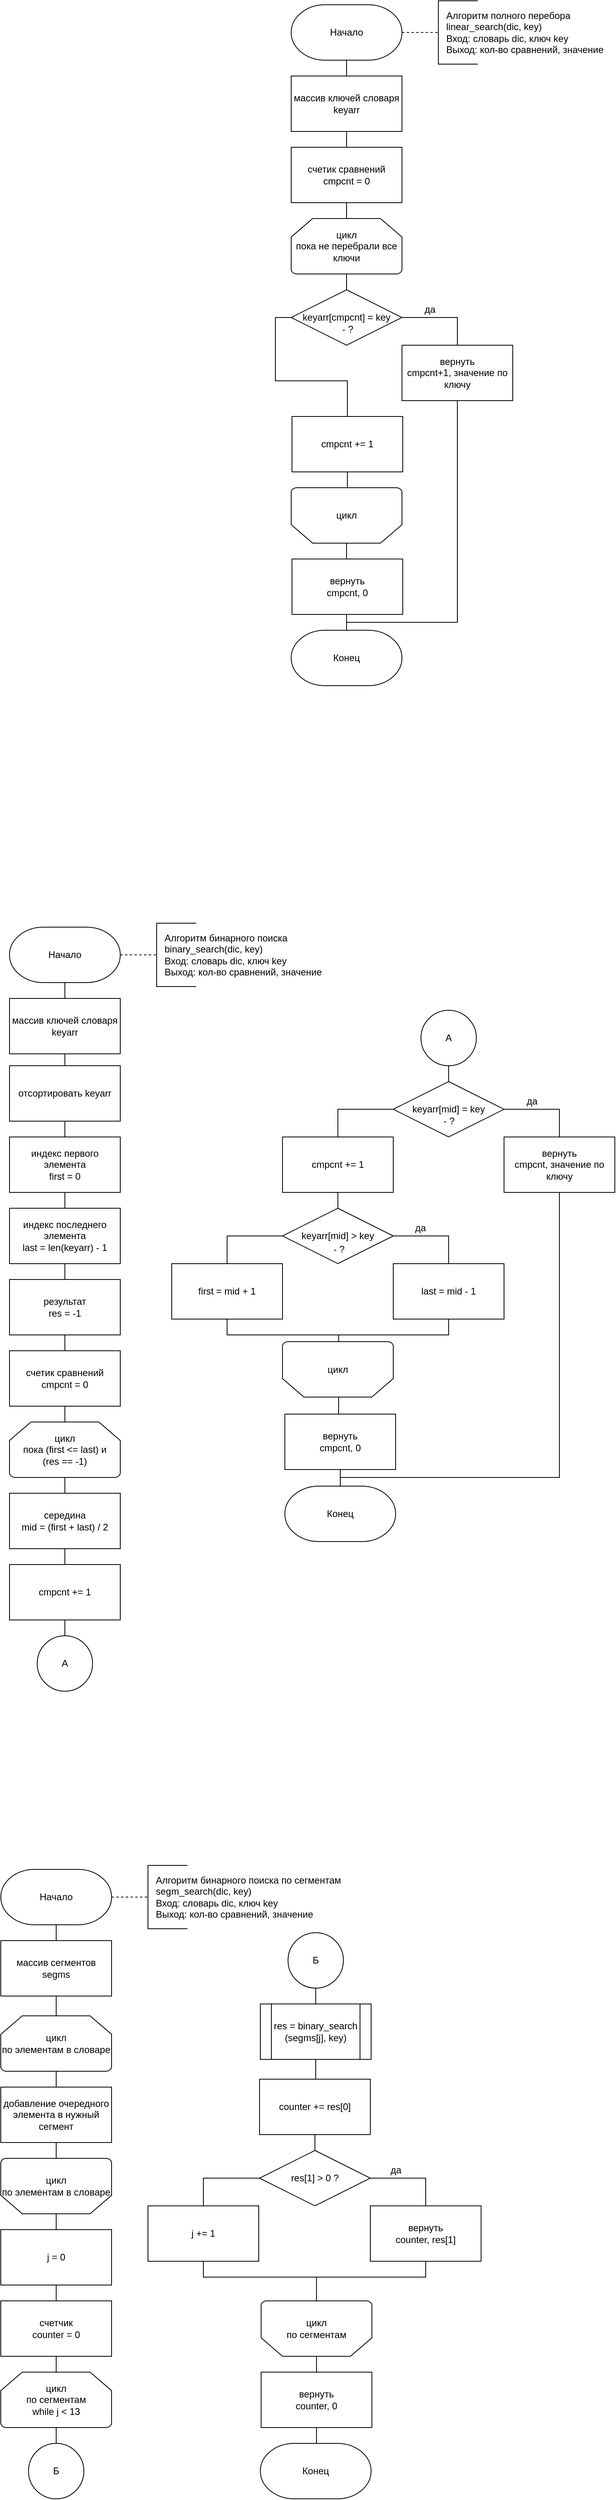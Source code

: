 <mxfile version="16.5.3" type="device"><diagram id="qD7uuQ1wmnW5SrdzAQ2x" name="Страница 1"><mxGraphModel dx="1374" dy="789" grid="1" gridSize="10" guides="1" tooltips="1" connect="1" arrows="1" fold="1" page="1" pageScale="1" pageWidth="827" pageHeight="1169" math="0" shadow="0"><root><mxCell id="0"/><mxCell id="1" parent="0"/><mxCell id="2qAkVk2IzRb8M_Sz5Cnt-39" style="edgeStyle=orthogonalEdgeStyle;rounded=0;orthogonalLoop=1;jettySize=auto;html=1;exitX=1;exitY=0.5;exitDx=0;exitDy=0;exitPerimeter=0;entryX=0;entryY=0.5;entryDx=0;entryDy=0;entryPerimeter=0;endArrow=none;endFill=0;dashed=1;" parent="1" source="2qAkVk2IzRb8M_Sz5Cnt-1" target="2qAkVk2IzRb8M_Sz5Cnt-38" edge="1"><mxGeometry relative="1" as="geometry"/></mxCell><mxCell id="YPpUeARq1EcPtLlWYPrM-26" value="" style="edgeStyle=orthogonalEdgeStyle;rounded=0;orthogonalLoop=1;jettySize=auto;html=1;endArrow=none;endFill=0;" parent="1" source="2qAkVk2IzRb8M_Sz5Cnt-1" target="YPpUeARq1EcPtLlWYPrM-1" edge="1"><mxGeometry relative="1" as="geometry"/></mxCell><mxCell id="2qAkVk2IzRb8M_Sz5Cnt-1" value="Начало" style="strokeWidth=1;html=1;shape=mxgraph.flowchart.terminator;whiteSpace=wrap;" parent="1" vertex="1"><mxGeometry x="392" y="30" width="140" height="70" as="geometry"/></mxCell><mxCell id="2qAkVk2IzRb8M_Sz5Cnt-38" value="" style="strokeWidth=1;html=1;shape=mxgraph.flowchart.annotation_1;align=left;pointerEvents=1;" parent="1" vertex="1"><mxGeometry x="578" y="25" width="50" height="80" as="geometry"/></mxCell><mxCell id="2qAkVk2IzRb8M_Sz5Cnt-40" value="Алгоритм полного перебора&lt;br&gt;&lt;div&gt;&lt;span&gt;linear_search(dic, key)&lt;/span&gt;&lt;/div&gt;&lt;div&gt;&lt;span&gt;Вход: словарь dic, ключ key&lt;/span&gt;&lt;/div&gt;&lt;div&gt;Выход: кол-во сравнений, значение&lt;/div&gt;" style="text;html=1;align=left;verticalAlign=middle;resizable=0;points=[];autosize=1;strokeColor=none;" parent="1" vertex="1"><mxGeometry x="586" y="35" width="210" height="60" as="geometry"/></mxCell><mxCell id="4c---CPrG4lABsL4aUCO-12" value="да" style="text;html=1;align=center;verticalAlign=middle;resizable=0;points=[];autosize=1;strokeColor=none;" parent="1" vertex="1"><mxGeometry x="552" y="405" width="30" height="20" as="geometry"/></mxCell><mxCell id="Cf6Racgfk7xzD6FPGgdf-12" value="" style="edgeStyle=orthogonalEdgeStyle;rounded=0;orthogonalLoop=1;jettySize=auto;html=1;endArrow=none;endFill=0;" parent="1" source="YPpUeARq1EcPtLlWYPrM-1" target="Cf6Racgfk7xzD6FPGgdf-2" edge="1"><mxGeometry relative="1" as="geometry"/></mxCell><mxCell id="YPpUeARq1EcPtLlWYPrM-1" value="массив ключей словаря&lt;br&gt;keyarr" style="rounded=0;whiteSpace=wrap;html=1;strokeWidth=1;" parent="1" vertex="1"><mxGeometry x="392" y="120" width="140" height="70" as="geometry"/></mxCell><mxCell id="Cf6Racgfk7xzD6FPGgdf-4" style="edgeStyle=orthogonalEdgeStyle;rounded=0;orthogonalLoop=1;jettySize=auto;html=1;exitX=1;exitY=0.5;exitDx=0;exitDy=0;exitPerimeter=0;entryX=0.5;entryY=0;entryDx=0;entryDy=0;endArrow=none;endFill=0;" parent="1" source="YPpUeARq1EcPtLlWYPrM-2" target="YPpUeARq1EcPtLlWYPrM-9" edge="1"><mxGeometry relative="1" as="geometry"/></mxCell><mxCell id="Cf6Racgfk7xzD6FPGgdf-5" style="edgeStyle=orthogonalEdgeStyle;rounded=0;orthogonalLoop=1;jettySize=auto;html=1;exitX=0;exitY=0.5;exitDx=0;exitDy=0;exitPerimeter=0;entryX=0.5;entryY=0;entryDx=0;entryDy=0;endArrow=none;endFill=0;" parent="1" source="YPpUeARq1EcPtLlWYPrM-2" target="YPpUeARq1EcPtLlWYPrM-12" edge="1"><mxGeometry relative="1" as="geometry"/></mxCell><mxCell id="YPpUeARq1EcPtLlWYPrM-2" value="keyarr[cmpcnt] = key" style="strokeWidth=1;html=1;shape=mxgraph.flowchart.decision;whiteSpace=wrap;" parent="1" vertex="1"><mxGeometry x="392" y="390" width="140" height="70" as="geometry"/></mxCell><mxCell id="Cf6Racgfk7xzD6FPGgdf-11" style="edgeStyle=orthogonalEdgeStyle;rounded=0;orthogonalLoop=1;jettySize=auto;html=1;exitX=0.5;exitY=1;exitDx=0;exitDy=0;endArrow=none;endFill=0;entryX=0.5;entryY=0;entryDx=0;entryDy=0;entryPerimeter=0;" parent="1" source="YPpUeARq1EcPtLlWYPrM-9" target="Cf6Racgfk7xzD6FPGgdf-9" edge="1"><mxGeometry relative="1" as="geometry"><mxPoint x="640" y="830" as="targetPoint"/><Array as="points"><mxPoint x="602" y="810"/><mxPoint x="462" y="810"/></Array></mxGeometry></mxCell><mxCell id="YPpUeARq1EcPtLlWYPrM-9" value="вернуть&lt;br&gt;cmpcnt+1, значение по ключу" style="rounded=0;whiteSpace=wrap;html=1;strokeWidth=1;" parent="1" vertex="1"><mxGeometry x="532" y="460" width="140" height="70" as="geometry"/></mxCell><mxCell id="Cf6Racgfk7xzD6FPGgdf-7" value="" style="edgeStyle=orthogonalEdgeStyle;rounded=0;orthogonalLoop=1;jettySize=auto;html=1;endArrow=none;endFill=0;" parent="1" source="YPpUeARq1EcPtLlWYPrM-12" target="Cf6Racgfk7xzD6FPGgdf-6" edge="1"><mxGeometry relative="1" as="geometry"/></mxCell><mxCell id="YPpUeARq1EcPtLlWYPrM-12" value="cmpcnt += 1" style="rounded=0;whiteSpace=wrap;html=1;strokeWidth=1;" parent="1" vertex="1"><mxGeometry x="393" y="550" width="140" height="70" as="geometry"/></mxCell><mxCell id="YPpUeARq1EcPtLlWYPrM-30" value="A" style="ellipse;whiteSpace=wrap;html=1;aspect=fixed;strokeWidth=1;" parent="1" vertex="1"><mxGeometry x="71" y="2090" width="70" height="70" as="geometry"/></mxCell><mxCell id="Cf6Racgfk7xzD6FPGgdf-1" value="счетик сравнений&lt;br&gt;cmpcnt = 0" style="rounded=0;whiteSpace=wrap;html=1;strokeWidth=1;" parent="1" vertex="1"><mxGeometry x="392" y="210" width="140" height="70" as="geometry"/></mxCell><mxCell id="Cf6Racgfk7xzD6FPGgdf-14" style="edgeStyle=orthogonalEdgeStyle;rounded=0;orthogonalLoop=1;jettySize=auto;html=1;exitX=0.5;exitY=1;exitDx=0;exitDy=0;exitPerimeter=0;entryX=0.5;entryY=0;entryDx=0;entryDy=0;entryPerimeter=0;endArrow=none;endFill=0;" parent="1" source="Cf6Racgfk7xzD6FPGgdf-2" target="YPpUeARq1EcPtLlWYPrM-2" edge="1"><mxGeometry relative="1" as="geometry"/></mxCell><mxCell id="Cf6Racgfk7xzD6FPGgdf-2" value="цикл&lt;br&gt;пока не перебрали все ключи" style="strokeWidth=1;html=1;shape=mxgraph.flowchart.loop_limit;whiteSpace=wrap;" parent="1" vertex="1"><mxGeometry x="392" y="300" width="140" height="70" as="geometry"/></mxCell><mxCell id="Cf6Racgfk7xzD6FPGgdf-3" value="- ?" style="text;html=1;align=center;verticalAlign=middle;resizable=0;points=[];autosize=1;strokeColor=none;fillColor=none;" parent="1" vertex="1"><mxGeometry x="448" y="430" width="30" height="20" as="geometry"/></mxCell><mxCell id="Cf6Racgfk7xzD6FPGgdf-10" value="" style="edgeStyle=orthogonalEdgeStyle;rounded=0;orthogonalLoop=1;jettySize=auto;html=1;endArrow=none;endFill=0;" parent="1" source="Cf6Racgfk7xzD6FPGgdf-6" target="Cf6Racgfk7xzD6FPGgdf-9" edge="1"><mxGeometry relative="1" as="geometry"/></mxCell><mxCell id="Cf6Racgfk7xzD6FPGgdf-6" value="цикл" style="strokeWidth=1;html=1;shape=mxgraph.flowchart.loop_limit;whiteSpace=wrap;direction=west;" parent="1" vertex="1"><mxGeometry x="392" y="640" width="140" height="70" as="geometry"/></mxCell><mxCell id="Cf6Racgfk7xzD6FPGgdf-8" value="вернуть&lt;br&gt;cmpcnt, 0" style="rounded=0;whiteSpace=wrap;html=1;strokeWidth=1;" parent="1" vertex="1"><mxGeometry x="393" y="730" width="140" height="70" as="geometry"/></mxCell><mxCell id="Cf6Racgfk7xzD6FPGgdf-9" value="Конец" style="strokeWidth=1;html=1;shape=mxgraph.flowchart.terminator;whiteSpace=wrap;" parent="1" vertex="1"><mxGeometry x="392" y="820" width="140" height="70" as="geometry"/></mxCell><mxCell id="Cf6Racgfk7xzD6FPGgdf-15" style="edgeStyle=orthogonalEdgeStyle;rounded=0;orthogonalLoop=1;jettySize=auto;html=1;exitX=1;exitY=0.5;exitDx=0;exitDy=0;exitPerimeter=0;entryX=0;entryY=0.5;entryDx=0;entryDy=0;entryPerimeter=0;endArrow=none;endFill=0;dashed=1;" parent="1" source="Cf6Racgfk7xzD6FPGgdf-17" target="Cf6Racgfk7xzD6FPGgdf-18" edge="1"><mxGeometry relative="1" as="geometry"/></mxCell><mxCell id="Cf6Racgfk7xzD6FPGgdf-16" value="" style="edgeStyle=orthogonalEdgeStyle;rounded=0;orthogonalLoop=1;jettySize=auto;html=1;endArrow=none;endFill=0;" parent="1" source="Cf6Racgfk7xzD6FPGgdf-17" target="Cf6Racgfk7xzD6FPGgdf-22" edge="1"><mxGeometry relative="1" as="geometry"/></mxCell><mxCell id="Cf6Racgfk7xzD6FPGgdf-17" value="Начало" style="strokeWidth=1;html=1;shape=mxgraph.flowchart.terminator;whiteSpace=wrap;" parent="1" vertex="1"><mxGeometry x="36" y="1195" width="140" height="70" as="geometry"/></mxCell><mxCell id="Cf6Racgfk7xzD6FPGgdf-18" value="" style="strokeWidth=1;html=1;shape=mxgraph.flowchart.annotation_1;align=left;pointerEvents=1;" parent="1" vertex="1"><mxGeometry x="222" y="1190" width="50" height="80" as="geometry"/></mxCell><mxCell id="Cf6Racgfk7xzD6FPGgdf-19" value="Алгоритм бинарного поиска&lt;br&gt;&lt;div&gt;&lt;span&gt;binary_search(dic, key)&lt;/span&gt;&lt;/div&gt;&lt;div&gt;&lt;span&gt;Вход: словарь dic, ключ key&lt;/span&gt;&lt;/div&gt;&lt;div&gt;Выход: кол-во сравнений, значение&lt;/div&gt;" style="text;html=1;align=left;verticalAlign=middle;resizable=0;points=[];autosize=1;strokeColor=none;" parent="1" vertex="1"><mxGeometry x="230" y="1200" width="210" height="60" as="geometry"/></mxCell><mxCell id="Cf6Racgfk7xzD6FPGgdf-20" value="да" style="text;html=1;align=center;verticalAlign=middle;resizable=0;points=[];autosize=1;strokeColor=none;" parent="1" vertex="1"><mxGeometry x="681" y="1405" width="30" height="20" as="geometry"/></mxCell><mxCell id="Cf6Racgfk7xzD6FPGgdf-71" style="edgeStyle=orthogonalEdgeStyle;rounded=0;orthogonalLoop=1;jettySize=auto;html=1;exitX=0.5;exitY=1;exitDx=0;exitDy=0;entryX=0.5;entryY=0;entryDx=0;entryDy=0;endArrow=none;endFill=0;" parent="1" source="Cf6Racgfk7xzD6FPGgdf-22" target="Cf6Racgfk7xzD6FPGgdf-38" edge="1"><mxGeometry relative="1" as="geometry"/></mxCell><mxCell id="Cf6Racgfk7xzD6FPGgdf-22" value="массив ключей словаря&lt;br&gt;keyarr" style="rounded=0;whiteSpace=wrap;html=1;strokeWidth=1;" parent="1" vertex="1"><mxGeometry x="36" y="1285" width="140" height="70" as="geometry"/></mxCell><mxCell id="Cf6Racgfk7xzD6FPGgdf-72" value="" style="edgeStyle=orthogonalEdgeStyle;rounded=0;orthogonalLoop=1;jettySize=auto;html=1;endArrow=none;endFill=0;" parent="1" source="Cf6Racgfk7xzD6FPGgdf-38" target="Cf6Racgfk7xzD6FPGgdf-40" edge="1"><mxGeometry relative="1" as="geometry"/></mxCell><mxCell id="Cf6Racgfk7xzD6FPGgdf-38" value="отсортировать keyarr" style="rounded=0;whiteSpace=wrap;html=1;strokeWidth=1;" parent="1" vertex="1"><mxGeometry x="36" y="1370" width="140" height="70" as="geometry"/></mxCell><mxCell id="Cf6Racgfk7xzD6FPGgdf-39" value="индекс первого элемента&lt;br&gt;first = 0" style="rounded=0;whiteSpace=wrap;html=1;strokeWidth=1;" parent="1" vertex="1"><mxGeometry x="36" y="1460" width="140" height="70" as="geometry"/></mxCell><mxCell id="Cf6Racgfk7xzD6FPGgdf-73" value="" style="edgeStyle=orthogonalEdgeStyle;rounded=0;orthogonalLoop=1;jettySize=auto;html=1;endArrow=none;endFill=0;" parent="1" source="Cf6Racgfk7xzD6FPGgdf-40" target="Cf6Racgfk7xzD6FPGgdf-41" edge="1"><mxGeometry relative="1" as="geometry"/></mxCell><mxCell id="Cf6Racgfk7xzD6FPGgdf-40" value="индекс последнего элемента&lt;br&gt;last = len(keyarr) - 1" style="rounded=0;whiteSpace=wrap;html=1;strokeWidth=1;" parent="1" vertex="1"><mxGeometry x="36" y="1550" width="140" height="70" as="geometry"/></mxCell><mxCell id="Cf6Racgfk7xzD6FPGgdf-74" value="" style="edgeStyle=orthogonalEdgeStyle;rounded=0;orthogonalLoop=1;jettySize=auto;html=1;endArrow=none;endFill=0;" parent="1" source="Cf6Racgfk7xzD6FPGgdf-41" target="Cf6Racgfk7xzD6FPGgdf-43" edge="1"><mxGeometry relative="1" as="geometry"/></mxCell><mxCell id="Cf6Racgfk7xzD6FPGgdf-41" value="результат&lt;br&gt;res = -1" style="rounded=0;whiteSpace=wrap;html=1;strokeWidth=1;" parent="1" vertex="1"><mxGeometry x="36" y="1640" width="140" height="70" as="geometry"/></mxCell><mxCell id="Cf6Racgfk7xzD6FPGgdf-75" value="" style="edgeStyle=orthogonalEdgeStyle;rounded=0;orthogonalLoop=1;jettySize=auto;html=1;endArrow=none;endFill=0;" parent="1" source="Cf6Racgfk7xzD6FPGgdf-43" target="Cf6Racgfk7xzD6FPGgdf-45" edge="1"><mxGeometry relative="1" as="geometry"/></mxCell><mxCell id="Cf6Racgfk7xzD6FPGgdf-43" value="цикл&lt;br&gt;пока (first &amp;lt;= last) и&lt;br&gt;(res == -1)" style="strokeWidth=1;html=1;shape=mxgraph.flowchart.loop_limit;whiteSpace=wrap;" parent="1" vertex="1"><mxGeometry x="36" y="1820" width="140" height="70" as="geometry"/></mxCell><mxCell id="Cf6Racgfk7xzD6FPGgdf-44" value="середина&lt;br&gt;mid = (first + last) / 2" style="rounded=0;whiteSpace=wrap;html=1;strokeWidth=1;" parent="1" vertex="1"><mxGeometry x="36" y="1910" width="140" height="70" as="geometry"/></mxCell><mxCell id="Cf6Racgfk7xzD6FPGgdf-76" value="" style="edgeStyle=orthogonalEdgeStyle;rounded=0;orthogonalLoop=1;jettySize=auto;html=1;endArrow=none;endFill=0;" parent="1" source="Cf6Racgfk7xzD6FPGgdf-45" target="YPpUeARq1EcPtLlWYPrM-30" edge="1"><mxGeometry relative="1" as="geometry"/></mxCell><mxCell id="Cf6Racgfk7xzD6FPGgdf-45" value="cmpcnt += 1" style="rounded=0;whiteSpace=wrap;html=1;strokeWidth=1;" parent="1" vertex="1"><mxGeometry x="36" y="2000" width="140" height="70" as="geometry"/></mxCell><mxCell id="Cf6Racgfk7xzD6FPGgdf-48" value="" style="edgeStyle=orthogonalEdgeStyle;rounded=0;orthogonalLoop=1;jettySize=auto;html=1;endArrow=none;endFill=0;" parent="1" source="Cf6Racgfk7xzD6FPGgdf-46" target="Cf6Racgfk7xzD6FPGgdf-47" edge="1"><mxGeometry relative="1" as="geometry"/></mxCell><mxCell id="Cf6Racgfk7xzD6FPGgdf-46" value="A" style="ellipse;whiteSpace=wrap;html=1;aspect=fixed;strokeWidth=1;" parent="1" vertex="1"><mxGeometry x="556" y="1300" width="70" height="70" as="geometry"/></mxCell><mxCell id="Cf6Racgfk7xzD6FPGgdf-51" style="edgeStyle=orthogonalEdgeStyle;rounded=0;orthogonalLoop=1;jettySize=auto;html=1;exitX=1;exitY=0.5;exitDx=0;exitDy=0;exitPerimeter=0;entryX=0.5;entryY=0;entryDx=0;entryDy=0;endArrow=none;endFill=0;" parent="1" source="Cf6Racgfk7xzD6FPGgdf-47" target="Cf6Racgfk7xzD6FPGgdf-50" edge="1"><mxGeometry relative="1" as="geometry"/></mxCell><mxCell id="Cf6Racgfk7xzD6FPGgdf-53" style="edgeStyle=orthogonalEdgeStyle;rounded=0;orthogonalLoop=1;jettySize=auto;html=1;exitX=0;exitY=0.5;exitDx=0;exitDy=0;exitPerimeter=0;entryX=0.5;entryY=0;entryDx=0;entryDy=0;endArrow=none;endFill=0;" parent="1" source="Cf6Racgfk7xzD6FPGgdf-47" target="Cf6Racgfk7xzD6FPGgdf-52" edge="1"><mxGeometry relative="1" as="geometry"/></mxCell><mxCell id="Cf6Racgfk7xzD6FPGgdf-47" value="keyarr[mid] = key" style="strokeWidth=1;html=1;shape=mxgraph.flowchart.decision;whiteSpace=wrap;" parent="1" vertex="1"><mxGeometry x="521" y="1390" width="140" height="70" as="geometry"/></mxCell><mxCell id="Cf6Racgfk7xzD6FPGgdf-49" value="- ?" style="text;html=1;align=center;verticalAlign=middle;resizable=0;points=[];autosize=1;strokeColor=none;fillColor=none;" parent="1" vertex="1"><mxGeometry x="576" y="1430" width="30" height="20" as="geometry"/></mxCell><mxCell id="Cf6Racgfk7xzD6FPGgdf-86" style="edgeStyle=orthogonalEdgeStyle;rounded=0;orthogonalLoop=1;jettySize=auto;html=1;exitX=0.5;exitY=1;exitDx=0;exitDy=0;entryX=0.5;entryY=0;entryDx=0;entryDy=0;entryPerimeter=0;endArrow=none;endFill=0;" parent="1" source="Cf6Racgfk7xzD6FPGgdf-50" target="Cf6Racgfk7xzD6FPGgdf-60" edge="1"><mxGeometry relative="1" as="geometry"><Array as="points"><mxPoint x="731" y="1890"/><mxPoint x="454" y="1890"/></Array></mxGeometry></mxCell><mxCell id="Cf6Racgfk7xzD6FPGgdf-50" value="вернуть&lt;br&gt;cmpcnt, значение по ключу" style="rounded=0;whiteSpace=wrap;html=1;strokeWidth=1;" parent="1" vertex="1"><mxGeometry x="661" y="1460" width="140" height="70" as="geometry"/></mxCell><mxCell id="Cf6Racgfk7xzD6FPGgdf-61" value="" style="edgeStyle=orthogonalEdgeStyle;rounded=0;orthogonalLoop=1;jettySize=auto;html=1;endArrow=none;endFill=0;" parent="1" source="Cf6Racgfk7xzD6FPGgdf-52" target="Cf6Racgfk7xzD6FPGgdf-55" edge="1"><mxGeometry relative="1" as="geometry"/></mxCell><mxCell id="Cf6Racgfk7xzD6FPGgdf-52" value="cmpcnt += 1" style="rounded=0;whiteSpace=wrap;html=1;strokeWidth=1;" parent="1" vertex="1"><mxGeometry x="381" y="1460" width="140" height="70" as="geometry"/></mxCell><mxCell id="Cf6Racgfk7xzD6FPGgdf-62" style="edgeStyle=orthogonalEdgeStyle;rounded=0;orthogonalLoop=1;jettySize=auto;html=1;exitX=1;exitY=0.5;exitDx=0;exitDy=0;exitPerimeter=0;entryX=0.5;entryY=0;entryDx=0;entryDy=0;endArrow=none;endFill=0;" parent="1" source="Cf6Racgfk7xzD6FPGgdf-54" target="Cf6Racgfk7xzD6FPGgdf-56" edge="1"><mxGeometry relative="1" as="geometry"/></mxCell><mxCell id="Cf6Racgfk7xzD6FPGgdf-65" style="edgeStyle=orthogonalEdgeStyle;rounded=0;orthogonalLoop=1;jettySize=auto;html=1;exitX=0;exitY=0.5;exitDx=0;exitDy=0;exitPerimeter=0;entryX=0.5;entryY=0;entryDx=0;entryDy=0;endArrow=none;endFill=0;" parent="1" source="Cf6Racgfk7xzD6FPGgdf-54" target="Cf6Racgfk7xzD6FPGgdf-58" edge="1"><mxGeometry relative="1" as="geometry"/></mxCell><mxCell id="Cf6Racgfk7xzD6FPGgdf-54" value="keyarr[mid] &amp;gt; key" style="strokeWidth=1;html=1;shape=mxgraph.flowchart.decision;whiteSpace=wrap;" parent="1" vertex="1"><mxGeometry x="381" y="1550" width="140" height="70" as="geometry"/></mxCell><mxCell id="Cf6Racgfk7xzD6FPGgdf-55" value="- ?" style="text;html=1;align=center;verticalAlign=middle;resizable=0;points=[];autosize=1;strokeColor=none;fillColor=none;" parent="1" vertex="1"><mxGeometry x="437" y="1592" width="30" height="20" as="geometry"/></mxCell><mxCell id="Cf6Racgfk7xzD6FPGgdf-68" style="edgeStyle=orthogonalEdgeStyle;rounded=0;orthogonalLoop=1;jettySize=auto;html=1;exitX=0.5;exitY=1;exitDx=0;exitDy=0;entryX=0.5;entryY=0;entryDx=0;entryDy=0;endArrow=none;endFill=0;" parent="1" source="Cf6Racgfk7xzD6FPGgdf-56" target="Cf6Racgfk7xzD6FPGgdf-59" edge="1"><mxGeometry relative="1" as="geometry"><Array as="points"><mxPoint x="591" y="1710"/><mxPoint x="452" y="1710"/></Array></mxGeometry></mxCell><mxCell id="Cf6Racgfk7xzD6FPGgdf-56" value="last = mid - 1" style="rounded=0;whiteSpace=wrap;html=1;strokeWidth=1;" parent="1" vertex="1"><mxGeometry x="521" y="1620" width="140" height="70" as="geometry"/></mxCell><mxCell id="Cf6Racgfk7xzD6FPGgdf-66" style="edgeStyle=orthogonalEdgeStyle;rounded=0;orthogonalLoop=1;jettySize=auto;html=1;exitX=0.5;exitY=1;exitDx=0;exitDy=0;entryX=0.5;entryY=0;entryDx=0;entryDy=0;endArrow=none;endFill=0;" parent="1" source="Cf6Racgfk7xzD6FPGgdf-58" target="Cf6Racgfk7xzD6FPGgdf-59" edge="1"><mxGeometry relative="1" as="geometry"><Array as="points"><mxPoint x="311" y="1710"/><mxPoint x="452" y="1710"/></Array></mxGeometry></mxCell><mxCell id="Cf6Racgfk7xzD6FPGgdf-58" value="first = mid + 1" style="rounded=0;whiteSpace=wrap;html=1;strokeWidth=1;" parent="1" vertex="1"><mxGeometry x="241" y="1620" width="140" height="70" as="geometry"/></mxCell><mxCell id="Cf6Racgfk7xzD6FPGgdf-69" style="edgeStyle=orthogonalEdgeStyle;rounded=0;orthogonalLoop=1;jettySize=auto;html=1;exitX=0.5;exitY=1;exitDx=0;exitDy=0;entryX=0.5;entryY=0;entryDx=0;entryDy=0;entryPerimeter=0;endArrow=none;endFill=0;" parent="1" source="Cf6Racgfk7xzD6FPGgdf-59" target="Cf6Racgfk7xzD6FPGgdf-60" edge="1"><mxGeometry relative="1" as="geometry"/></mxCell><mxCell id="Cf6Racgfk7xzD6FPGgdf-59" value="вернуть&lt;br&gt;cmpcnt, 0" style="rounded=0;whiteSpace=wrap;html=1;strokeWidth=1;" parent="1" vertex="1"><mxGeometry x="384" y="1810" width="140" height="70" as="geometry"/></mxCell><mxCell id="Cf6Racgfk7xzD6FPGgdf-60" value="Конец" style="strokeWidth=1;html=1;shape=mxgraph.flowchart.terminator;whiteSpace=wrap;" parent="1" vertex="1"><mxGeometry x="384" y="1901" width="140" height="70" as="geometry"/></mxCell><mxCell id="Cf6Racgfk7xzD6FPGgdf-64" value="да" style="text;html=1;align=center;verticalAlign=middle;resizable=0;points=[];autosize=1;strokeColor=none;" parent="1" vertex="1"><mxGeometry x="540" y="1565" width="30" height="20" as="geometry"/></mxCell><mxCell id="Cf6Racgfk7xzD6FPGgdf-30" value="счетик сравнений&lt;br&gt;cmpcnt = 0" style="rounded=0;whiteSpace=wrap;html=1;strokeWidth=1;" parent="1" vertex="1"><mxGeometry x="36" y="1730" width="140" height="70" as="geometry"/></mxCell><mxCell id="Cf6Racgfk7xzD6FPGgdf-85" value="цикл" style="strokeWidth=1;html=1;shape=mxgraph.flowchart.loop_limit;whiteSpace=wrap;direction=west;" parent="1" vertex="1"><mxGeometry x="381" y="1718.5" width="140" height="70" as="geometry"/></mxCell><mxCell id="nIVFZ0QtzGxz9CXGgIB_-1" style="edgeStyle=orthogonalEdgeStyle;rounded=0;orthogonalLoop=1;jettySize=auto;html=1;exitX=1;exitY=0.5;exitDx=0;exitDy=0;exitPerimeter=0;entryX=0;entryY=0.5;entryDx=0;entryDy=0;entryPerimeter=0;endArrow=none;endFill=0;dashed=1;" edge="1" parent="1" source="nIVFZ0QtzGxz9CXGgIB_-3" target="nIVFZ0QtzGxz9CXGgIB_-4"><mxGeometry relative="1" as="geometry"/></mxCell><mxCell id="nIVFZ0QtzGxz9CXGgIB_-2" value="" style="edgeStyle=orthogonalEdgeStyle;rounded=0;orthogonalLoop=1;jettySize=auto;html=1;endArrow=none;endFill=0;" edge="1" parent="1" source="nIVFZ0QtzGxz9CXGgIB_-3" target="nIVFZ0QtzGxz9CXGgIB_-7"><mxGeometry relative="1" as="geometry"/></mxCell><mxCell id="nIVFZ0QtzGxz9CXGgIB_-3" value="Начало" style="strokeWidth=1;html=1;shape=mxgraph.flowchart.terminator;whiteSpace=wrap;" vertex="1" parent="1"><mxGeometry x="25" y="2385" width="140" height="70" as="geometry"/></mxCell><mxCell id="nIVFZ0QtzGxz9CXGgIB_-4" value="" style="strokeWidth=1;html=1;shape=mxgraph.flowchart.annotation_1;align=left;pointerEvents=1;" vertex="1" parent="1"><mxGeometry x="211" y="2380" width="50" height="80" as="geometry"/></mxCell><mxCell id="nIVFZ0QtzGxz9CXGgIB_-5" value="Алгоритм бинарного поиска по сегментам&lt;br&gt;&lt;div&gt;&lt;span&gt;segm_search(dic, key)&lt;/span&gt;&lt;/div&gt;&lt;div&gt;&lt;span&gt;Вход: словарь dic, ключ key&lt;/span&gt;&lt;/div&gt;&lt;div&gt;Выход: кол-во сравнений, значение&lt;/div&gt;" style="text;html=1;align=left;verticalAlign=middle;resizable=0;points=[];autosize=1;strokeColor=none;" vertex="1" parent="1"><mxGeometry x="219" y="2390" width="250" height="60" as="geometry"/></mxCell><mxCell id="nIVFZ0QtzGxz9CXGgIB_-6" value="" style="edgeStyle=orthogonalEdgeStyle;rounded=0;orthogonalLoop=1;jettySize=auto;html=1;endArrow=none;endFill=0;" edge="1" parent="1" source="nIVFZ0QtzGxz9CXGgIB_-7" target="nIVFZ0QtzGxz9CXGgIB_-10"><mxGeometry relative="1" as="geometry"/></mxCell><mxCell id="nIVFZ0QtzGxz9CXGgIB_-7" value="массив сегментов&lt;br&gt;segms" style="rounded=0;whiteSpace=wrap;html=1;strokeWidth=1;" vertex="1" parent="1"><mxGeometry x="25" y="2475" width="140" height="70" as="geometry"/></mxCell><mxCell id="nIVFZ0QtzGxz9CXGgIB_-8" value="цикл&lt;br&gt;по элементам в словаре" style="strokeWidth=1;html=1;shape=mxgraph.flowchart.loop_limit;whiteSpace=wrap;" vertex="1" parent="1"><mxGeometry x="25" y="2570" width="140" height="70" as="geometry"/></mxCell><mxCell id="nIVFZ0QtzGxz9CXGgIB_-9" value="" style="edgeStyle=orthogonalEdgeStyle;rounded=0;orthogonalLoop=1;jettySize=auto;html=1;endArrow=none;endFill=0;" edge="1" parent="1" source="nIVFZ0QtzGxz9CXGgIB_-10" target="nIVFZ0QtzGxz9CXGgIB_-13"><mxGeometry relative="1" as="geometry"/></mxCell><mxCell id="nIVFZ0QtzGxz9CXGgIB_-10" value="добавление очередного элемента в нужный сегмент" style="rounded=0;whiteSpace=wrap;html=1;strokeWidth=1;" vertex="1" parent="1"><mxGeometry x="25" y="2660" width="140" height="70" as="geometry"/></mxCell><mxCell id="nIVFZ0QtzGxz9CXGgIB_-11" value="цикл&lt;br&gt;по элементам в словаре" style="strokeWidth=1;html=1;shape=mxgraph.flowchart.loop_limit;whiteSpace=wrap;direction=west;" vertex="1" parent="1"><mxGeometry x="25" y="2750" width="140" height="70" as="geometry"/></mxCell><mxCell id="nIVFZ0QtzGxz9CXGgIB_-12" value="" style="edgeStyle=orthogonalEdgeStyle;rounded=0;orthogonalLoop=1;jettySize=auto;html=1;endArrow=none;endFill=0;" edge="1" parent="1" source="nIVFZ0QtzGxz9CXGgIB_-13" target="nIVFZ0QtzGxz9CXGgIB_-16"><mxGeometry relative="1" as="geometry"/></mxCell><mxCell id="nIVFZ0QtzGxz9CXGgIB_-13" value="j = 0" style="rounded=0;whiteSpace=wrap;html=1;strokeWidth=1;" vertex="1" parent="1"><mxGeometry x="25" y="2840" width="140" height="70" as="geometry"/></mxCell><mxCell id="nIVFZ0QtzGxz9CXGgIB_-14" value="счетчик&lt;br&gt;counter = 0" style="rounded=0;whiteSpace=wrap;html=1;strokeWidth=1;" vertex="1" parent="1"><mxGeometry x="25" y="2930" width="140" height="70" as="geometry"/></mxCell><mxCell id="nIVFZ0QtzGxz9CXGgIB_-15" value="" style="edgeStyle=orthogonalEdgeStyle;rounded=0;orthogonalLoop=1;jettySize=auto;html=1;endArrow=none;endFill=0;" edge="1" parent="1" source="nIVFZ0QtzGxz9CXGgIB_-16" target="nIVFZ0QtzGxz9CXGgIB_-17"><mxGeometry relative="1" as="geometry"/></mxCell><mxCell id="nIVFZ0QtzGxz9CXGgIB_-16" value="цикл&lt;br&gt;по сегментам&lt;br&gt;while j &amp;lt; 13" style="strokeWidth=1;html=1;shape=mxgraph.flowchart.loop_limit;whiteSpace=wrap;" vertex="1" parent="1"><mxGeometry x="25" y="3020" width="140" height="70" as="geometry"/></mxCell><mxCell id="nIVFZ0QtzGxz9CXGgIB_-17" value="Б" style="ellipse;whiteSpace=wrap;html=1;aspect=fixed;strokeWidth=1;" vertex="1" parent="1"><mxGeometry x="60" y="3110" width="70" height="70" as="geometry"/></mxCell><mxCell id="nIVFZ0QtzGxz9CXGgIB_-18" value="" style="edgeStyle=orthogonalEdgeStyle;rounded=0;orthogonalLoop=1;jettySize=auto;html=1;endArrow=none;endFill=0;" edge="1" parent="1" source="nIVFZ0QtzGxz9CXGgIB_-19"><mxGeometry relative="1" as="geometry"><mxPoint x="423" y="2555" as="targetPoint"/></mxGeometry></mxCell><mxCell id="nIVFZ0QtzGxz9CXGgIB_-19" value="Б" style="ellipse;whiteSpace=wrap;html=1;aspect=fixed;strokeWidth=1;" vertex="1" parent="1"><mxGeometry x="388" y="2465" width="70" height="70" as="geometry"/></mxCell><mxCell id="nIVFZ0QtzGxz9CXGgIB_-20" value="" style="edgeStyle=orthogonalEdgeStyle;rounded=0;orthogonalLoop=1;jettySize=auto;html=1;endArrow=none;endFill=0;" edge="1" parent="1" source="nIVFZ0QtzGxz9CXGgIB_-21" target="nIVFZ0QtzGxz9CXGgIB_-24"><mxGeometry relative="1" as="geometry"/></mxCell><mxCell id="nIVFZ0QtzGxz9CXGgIB_-21" value="res = binary_search&lt;br&gt;(segms[j], key)" style="shape=process;whiteSpace=wrap;html=1;backgroundOutline=1;" vertex="1" parent="1"><mxGeometry x="353" y="2555" width="140" height="70" as="geometry"/></mxCell><mxCell id="nIVFZ0QtzGxz9CXGgIB_-22" style="edgeStyle=orthogonalEdgeStyle;rounded=0;orthogonalLoop=1;jettySize=auto;html=1;exitX=0;exitY=0.5;exitDx=0;exitDy=0;exitPerimeter=0;entryX=0.5;entryY=0;entryDx=0;entryDy=0;endArrow=none;endFill=0;" edge="1" parent="1" source="nIVFZ0QtzGxz9CXGgIB_-24" target="nIVFZ0QtzGxz9CXGgIB_-28"><mxGeometry relative="1" as="geometry"/></mxCell><mxCell id="nIVFZ0QtzGxz9CXGgIB_-23" style="edgeStyle=orthogonalEdgeStyle;rounded=0;orthogonalLoop=1;jettySize=auto;html=1;exitX=1;exitY=0.5;exitDx=0;exitDy=0;exitPerimeter=0;entryX=0.5;entryY=0;entryDx=0;entryDy=0;endArrow=none;endFill=0;" edge="1" parent="1" source="nIVFZ0QtzGxz9CXGgIB_-24" target="nIVFZ0QtzGxz9CXGgIB_-26"><mxGeometry relative="1" as="geometry"/></mxCell><mxCell id="nIVFZ0QtzGxz9CXGgIB_-24" value="res[1] &amp;gt; 0 ?" style="strokeWidth=1;html=1;shape=mxgraph.flowchart.decision;whiteSpace=wrap;" vertex="1" parent="1"><mxGeometry x="352" y="2740" width="140" height="70" as="geometry"/></mxCell><mxCell id="nIVFZ0QtzGxz9CXGgIB_-25" value="Конец" style="strokeWidth=1;html=1;shape=mxgraph.flowchart.terminator;whiteSpace=wrap;" vertex="1" parent="1"><mxGeometry x="353" y="3110" width="140" height="70" as="geometry"/></mxCell><mxCell id="nIVFZ0QtzGxz9CXGgIB_-26" value="вернуть&lt;br&gt;counter, res[1]" style="rounded=0;whiteSpace=wrap;html=1;strokeWidth=1;" vertex="1" parent="1"><mxGeometry x="492" y="2810" width="140" height="70" as="geometry"/></mxCell><mxCell id="nIVFZ0QtzGxz9CXGgIB_-27" style="edgeStyle=orthogonalEdgeStyle;rounded=0;orthogonalLoop=1;jettySize=auto;html=1;exitX=0.5;exitY=1;exitDx=0;exitDy=0;entryX=0.5;entryY=1;entryDx=0;entryDy=0;endArrow=none;endFill=0;" edge="1" parent="1" source="nIVFZ0QtzGxz9CXGgIB_-28" target="nIVFZ0QtzGxz9CXGgIB_-26"><mxGeometry relative="1" as="geometry"/></mxCell><mxCell id="nIVFZ0QtzGxz9CXGgIB_-28" value="j += 1" style="rounded=0;whiteSpace=wrap;html=1;strokeWidth=1;" vertex="1" parent="1"><mxGeometry x="211" y="2810" width="140" height="70" as="geometry"/></mxCell><mxCell id="nIVFZ0QtzGxz9CXGgIB_-29" value="да" style="text;html=1;align=center;verticalAlign=middle;resizable=0;points=[];autosize=1;strokeColor=none;" vertex="1" parent="1"><mxGeometry x="509" y="2755" width="30" height="20" as="geometry"/></mxCell><mxCell id="nIVFZ0QtzGxz9CXGgIB_-30" value="" style="edgeStyle=orthogonalEdgeStyle;rounded=0;orthogonalLoop=1;jettySize=auto;html=1;endArrow=none;endFill=0;" edge="1" parent="1" source="nIVFZ0QtzGxz9CXGgIB_-31" target="nIVFZ0QtzGxz9CXGgIB_-33"><mxGeometry relative="1" as="geometry"/></mxCell><mxCell id="nIVFZ0QtzGxz9CXGgIB_-31" value="цикл&lt;br&gt;по сегментам" style="strokeWidth=1;html=1;shape=mxgraph.flowchart.loop_limit;whiteSpace=wrap;direction=west;" vertex="1" parent="1"><mxGeometry x="354" y="2930" width="140" height="70" as="geometry"/></mxCell><mxCell id="nIVFZ0QtzGxz9CXGgIB_-32" value="" style="edgeStyle=orthogonalEdgeStyle;rounded=0;orthogonalLoop=1;jettySize=auto;html=1;endArrow=none;endFill=0;" edge="1" parent="1" source="nIVFZ0QtzGxz9CXGgIB_-33" target="nIVFZ0QtzGxz9CXGgIB_-25"><mxGeometry relative="1" as="geometry"/></mxCell><mxCell id="nIVFZ0QtzGxz9CXGgIB_-33" value="вернуть&lt;br&gt;counter, 0" style="rounded=0;whiteSpace=wrap;html=1;strokeWidth=1;" vertex="1" parent="1"><mxGeometry x="354" y="3020" width="140" height="70" as="geometry"/></mxCell><mxCell id="nIVFZ0QtzGxz9CXGgIB_-34" value="counter += res[0]" style="rounded=0;whiteSpace=wrap;html=1;strokeWidth=1;" vertex="1" parent="1"><mxGeometry x="352" y="2650" width="140" height="70" as="geometry"/></mxCell><mxCell id="nIVFZ0QtzGxz9CXGgIB_-35" value="" style="edgeStyle=orthogonalEdgeStyle;rounded=0;orthogonalLoop=1;jettySize=auto;html=1;endArrow=none;endFill=0;entryX=0.5;entryY=1;entryDx=0;entryDy=0;entryPerimeter=0;" edge="1" parent="1" target="nIVFZ0QtzGxz9CXGgIB_-31"><mxGeometry relative="1" as="geometry"><mxPoint x="424" y="2900" as="sourcePoint"/><mxPoint x="-44" y="2840" as="targetPoint"/></mxGeometry></mxCell></root></mxGraphModel></diagram></mxfile>